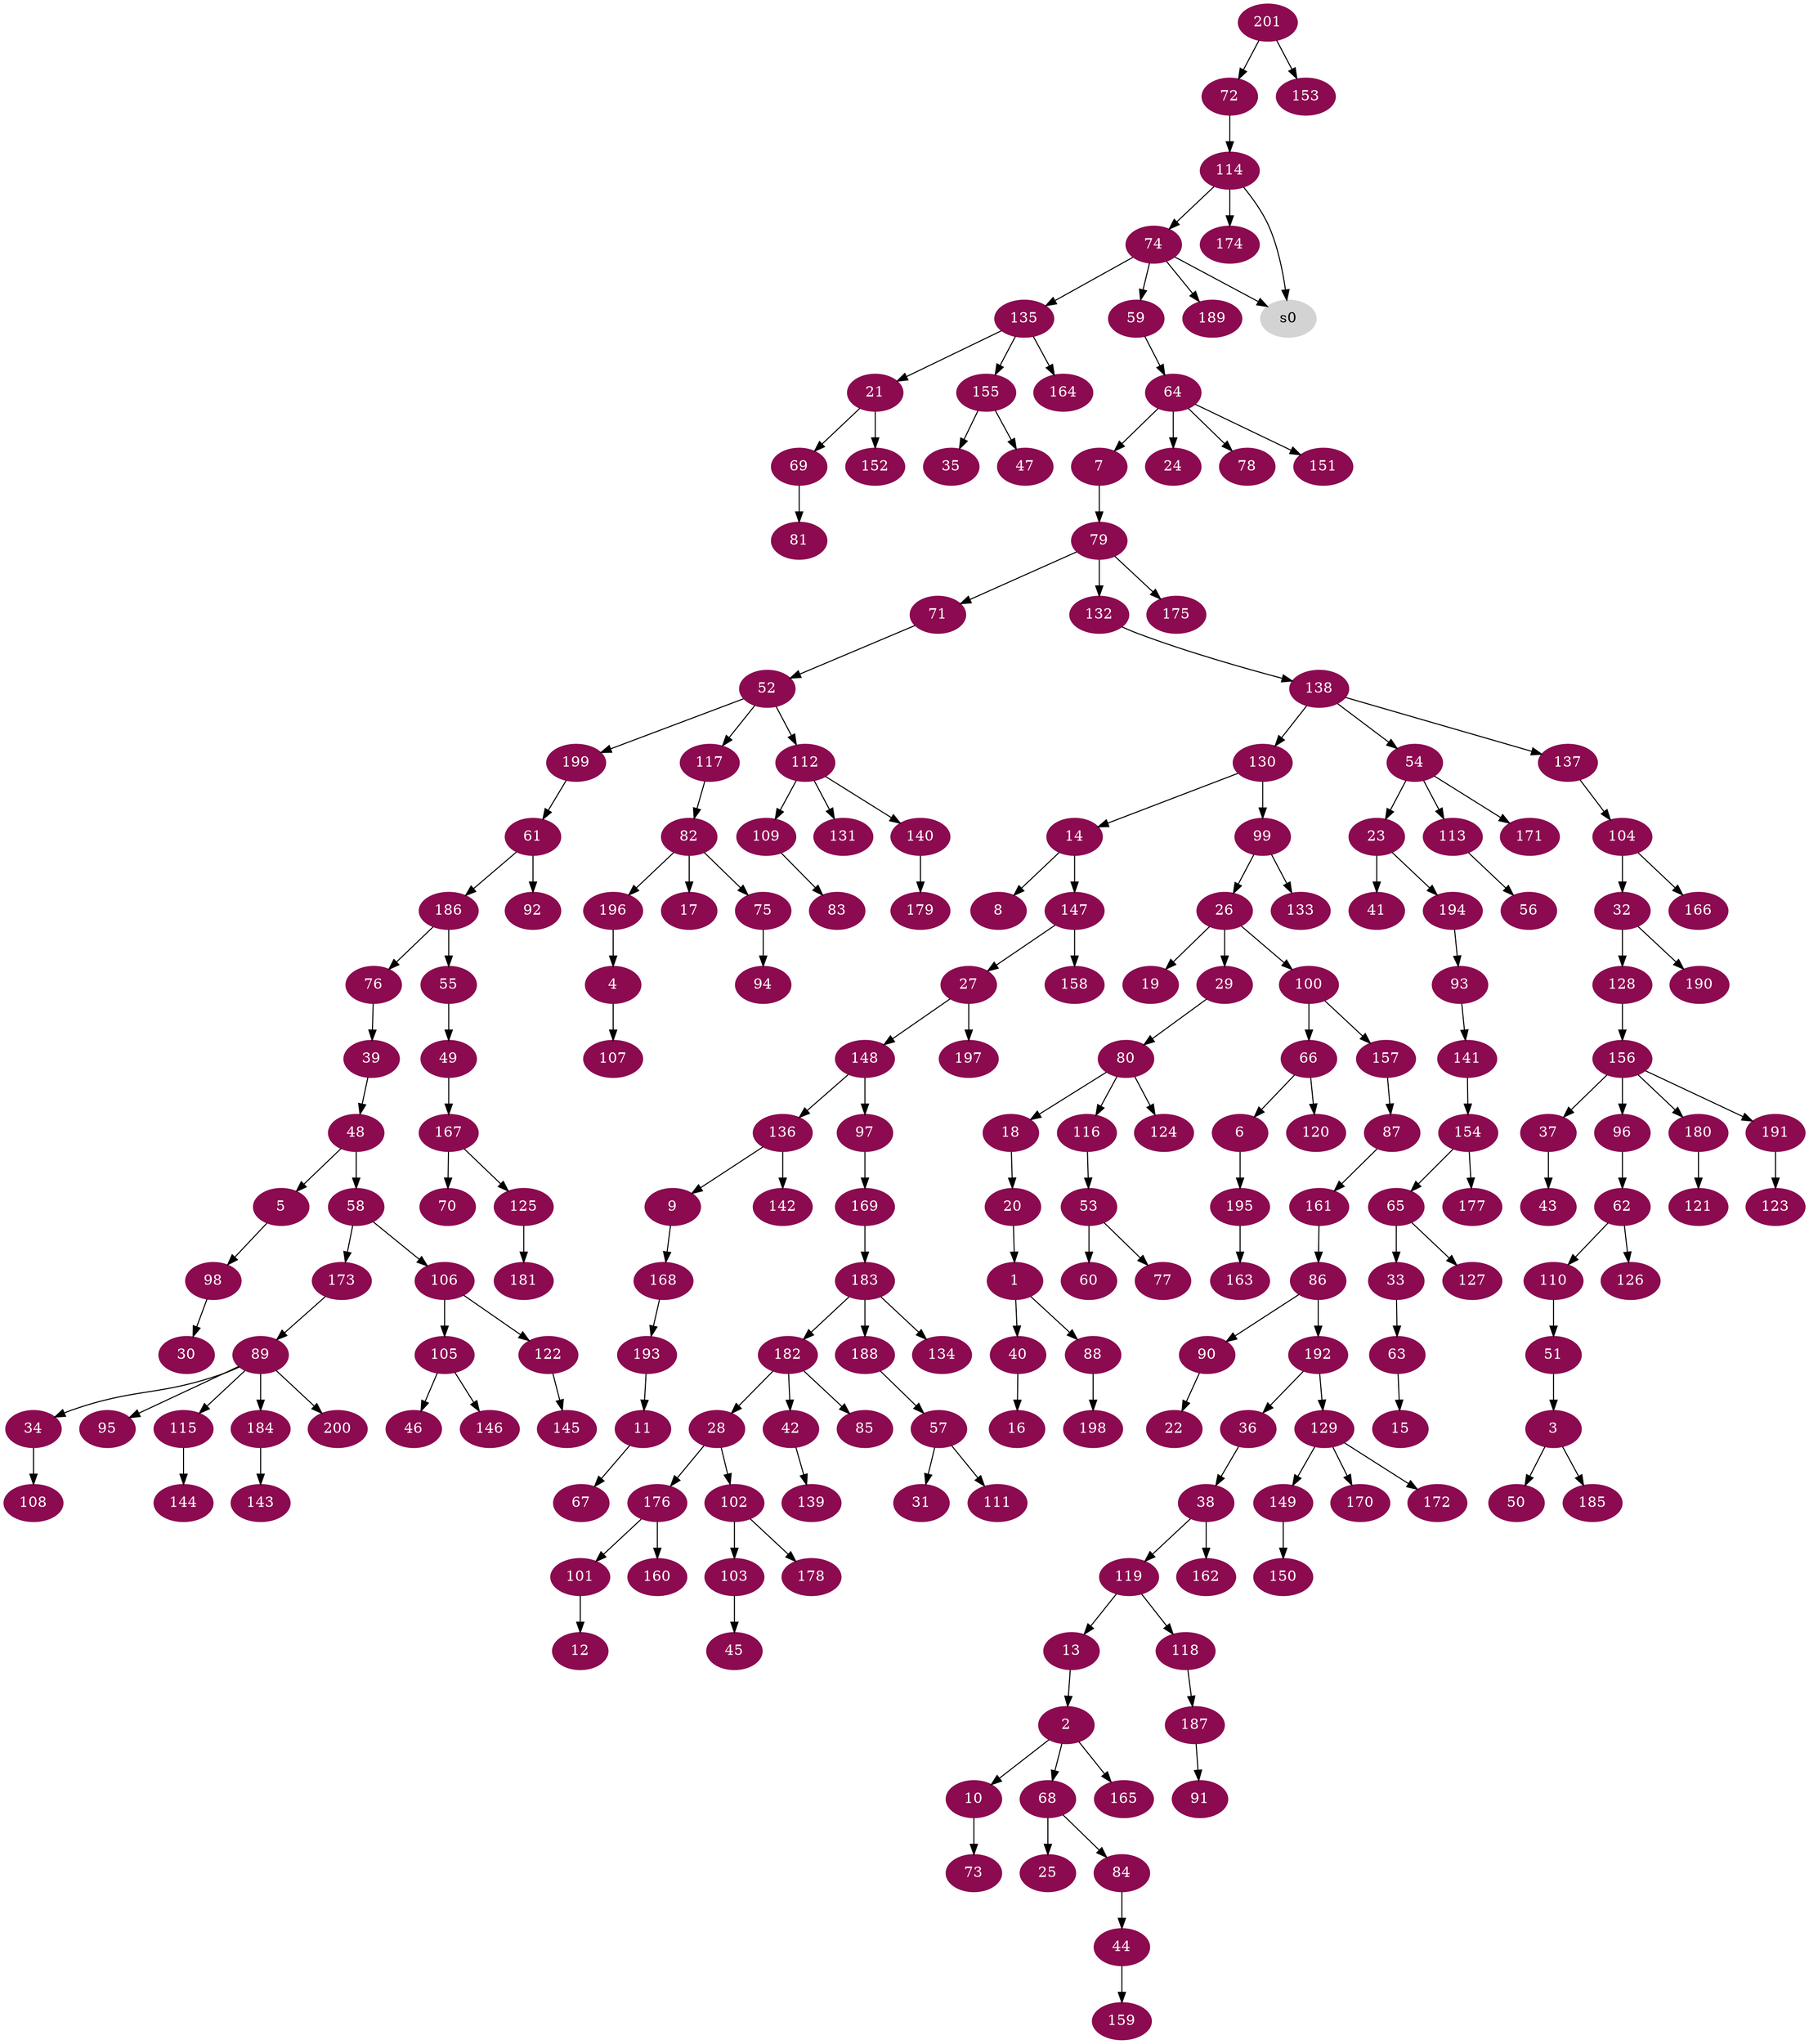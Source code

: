 digraph G {
node [color=deeppink4, style=filled, fontcolor=white];
20 -> 1;
13 -> 2;
51 -> 3;
196 -> 4;
48 -> 5;
66 -> 6;
64 -> 7;
14 -> 8;
136 -> 9;
2 -> 10;
193 -> 11;
101 -> 12;
119 -> 13;
130 -> 14;
63 -> 15;
40 -> 16;
82 -> 17;
80 -> 18;
26 -> 19;
18 -> 20;
135 -> 21;
90 -> 22;
54 -> 23;
64 -> 24;
68 -> 25;
99 -> 26;
147 -> 27;
182 -> 28;
26 -> 29;
98 -> 30;
57 -> 31;
104 -> 32;
65 -> 33;
89 -> 34;
155 -> 35;
192 -> 36;
156 -> 37;
36 -> 38;
76 -> 39;
1 -> 40;
23 -> 41;
182 -> 42;
37 -> 43;
84 -> 44;
103 -> 45;
105 -> 46;
155 -> 47;
39 -> 48;
55 -> 49;
3 -> 50;
110 -> 51;
71 -> 52;
116 -> 53;
138 -> 54;
186 -> 55;
113 -> 56;
188 -> 57;
48 -> 58;
74 -> 59;
53 -> 60;
199 -> 61;
96 -> 62;
33 -> 63;
59 -> 64;
154 -> 65;
100 -> 66;
11 -> 67;
2 -> 68;
21 -> 69;
167 -> 70;
79 -> 71;
201 -> 72;
10 -> 73;
114 -> 74;
82 -> 75;
186 -> 76;
53 -> 77;
64 -> 78;
7 -> 79;
29 -> 80;
69 -> 81;
117 -> 82;
109 -> 83;
68 -> 84;
182 -> 85;
161 -> 86;
157 -> 87;
1 -> 88;
173 -> 89;
86 -> 90;
187 -> 91;
61 -> 92;
194 -> 93;
75 -> 94;
89 -> 95;
156 -> 96;
148 -> 97;
5 -> 98;
130 -> 99;
26 -> 100;
176 -> 101;
28 -> 102;
102 -> 103;
137 -> 104;
106 -> 105;
58 -> 106;
4 -> 107;
34 -> 108;
112 -> 109;
62 -> 110;
57 -> 111;
52 -> 112;
54 -> 113;
72 -> 114;
89 -> 115;
80 -> 116;
52 -> 117;
119 -> 118;
38 -> 119;
66 -> 120;
180 -> 121;
106 -> 122;
191 -> 123;
80 -> 124;
167 -> 125;
62 -> 126;
65 -> 127;
32 -> 128;
192 -> 129;
138 -> 130;
112 -> 131;
79 -> 132;
99 -> 133;
183 -> 134;
74 -> 135;
148 -> 136;
138 -> 137;
132 -> 138;
42 -> 139;
112 -> 140;
93 -> 141;
136 -> 142;
184 -> 143;
115 -> 144;
122 -> 145;
105 -> 146;
14 -> 147;
27 -> 148;
129 -> 149;
149 -> 150;
64 -> 151;
21 -> 152;
201 -> 153;
141 -> 154;
135 -> 155;
128 -> 156;
100 -> 157;
147 -> 158;
44 -> 159;
176 -> 160;
87 -> 161;
38 -> 162;
195 -> 163;
135 -> 164;
2 -> 165;
104 -> 166;
49 -> 167;
9 -> 168;
97 -> 169;
129 -> 170;
54 -> 171;
129 -> 172;
58 -> 173;
114 -> 174;
79 -> 175;
28 -> 176;
154 -> 177;
102 -> 178;
140 -> 179;
156 -> 180;
125 -> 181;
183 -> 182;
169 -> 183;
89 -> 184;
3 -> 185;
61 -> 186;
118 -> 187;
183 -> 188;
74 -> 189;
32 -> 190;
156 -> 191;
86 -> 192;
168 -> 193;
23 -> 194;
6 -> 195;
82 -> 196;
27 -> 197;
88 -> 198;
52 -> 199;
89 -> 200;
node [color=lightgrey, style=filled, fontcolor=black];
74 -> s0;
114 -> s0;
}
